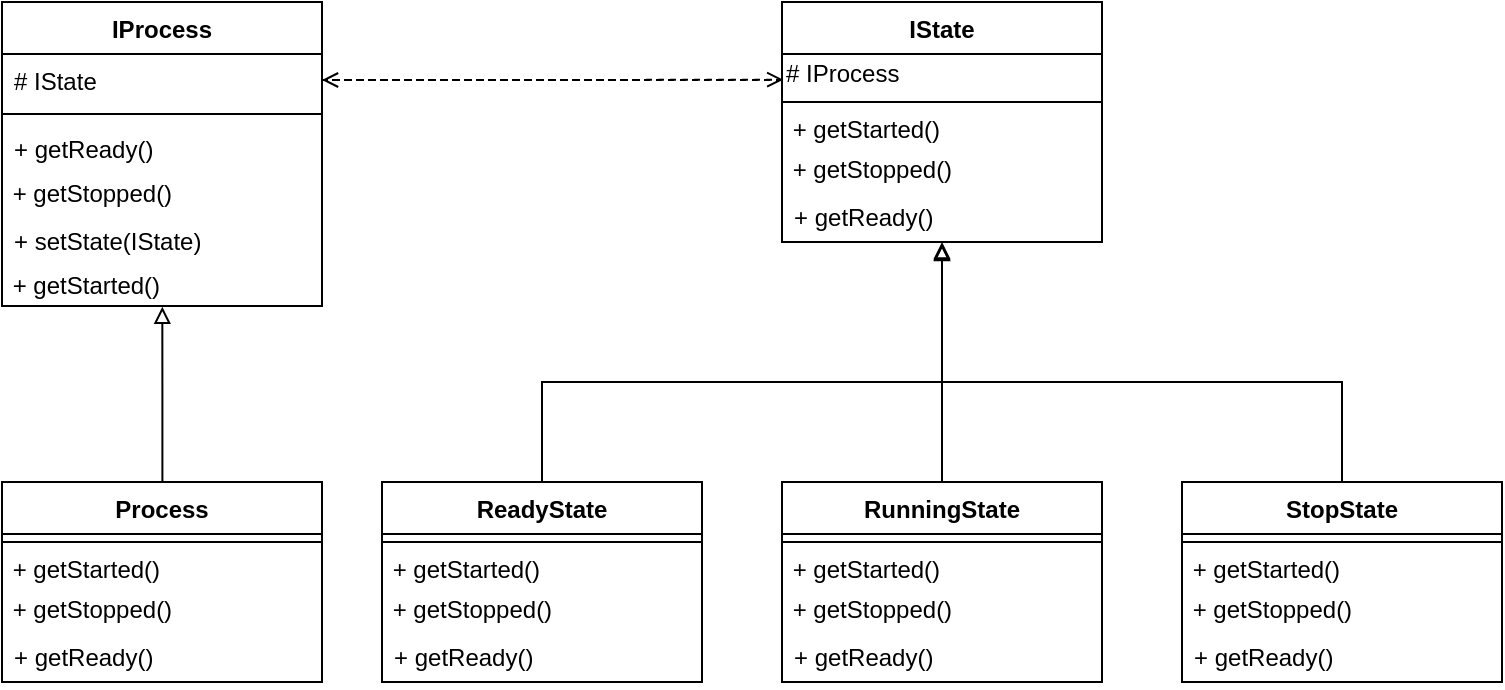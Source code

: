 <mxfile version="12.2.6" type="device" pages="1"><diagram id="rhFFMv36lpQJGS39WZro" name="Page-1"><mxGraphModel dx="927" dy="625" grid="1" gridSize="10" guides="1" tooltips="1" connect="1" arrows="1" fold="1" page="1" pageScale="1" pageWidth="827" pageHeight="1169" math="0" shadow="0"><root><mxCell id="0"/><mxCell id="1" parent="0"/><mxCell id="ILAZRnRbjSiBKJ2T9Ri_-1" value="IProcess" style="swimlane;fontStyle=1;align=center;verticalAlign=top;childLayout=stackLayout;horizontal=1;startSize=26;horizontalStack=0;resizeParent=1;resizeParentMax=0;resizeLast=0;collapsible=1;marginBottom=0;" vertex="1" parent="1"><mxGeometry x="200" y="40" width="160" height="152" as="geometry"/></mxCell><mxCell id="ILAZRnRbjSiBKJ2T9Ri_-2" value="# IState" style="text;strokeColor=none;fillColor=none;align=left;verticalAlign=top;spacingLeft=4;spacingRight=4;overflow=hidden;rotatable=0;points=[[0,0.5],[1,0.5]];portConstraint=eastwest;" vertex="1" parent="ILAZRnRbjSiBKJ2T9Ri_-1"><mxGeometry y="26" width="160" height="26" as="geometry"/></mxCell><mxCell id="ILAZRnRbjSiBKJ2T9Ri_-3" value="" style="line;strokeWidth=1;fillColor=none;align=left;verticalAlign=middle;spacingTop=-1;spacingLeft=3;spacingRight=3;rotatable=0;labelPosition=right;points=[];portConstraint=eastwest;" vertex="1" parent="ILAZRnRbjSiBKJ2T9Ri_-1"><mxGeometry y="52" width="160" height="8" as="geometry"/></mxCell><mxCell id="ILAZRnRbjSiBKJ2T9Ri_-38" value="+ getReady()" style="text;strokeColor=none;fillColor=none;align=left;verticalAlign=top;spacingLeft=4;spacingRight=4;overflow=hidden;rotatable=0;points=[[0,0.5],[1,0.5]];portConstraint=eastwest;" vertex="1" parent="ILAZRnRbjSiBKJ2T9Ri_-1"><mxGeometry y="60" width="160" height="26" as="geometry"/></mxCell><mxCell id="ILAZRnRbjSiBKJ2T9Ri_-39" value="&amp;nbsp;+ getStopped()" style="text;html=1;resizable=0;points=[];autosize=1;align=left;verticalAlign=top;spacingTop=-4;" vertex="1" parent="ILAZRnRbjSiBKJ2T9Ri_-1"><mxGeometry y="86" width="160" height="20" as="geometry"/></mxCell><mxCell id="ILAZRnRbjSiBKJ2T9Ri_-4" value="+ setState(IState)" style="text;strokeColor=none;fillColor=none;align=left;verticalAlign=top;spacingLeft=4;spacingRight=4;overflow=hidden;rotatable=0;points=[[0,0.5],[1,0.5]];portConstraint=eastwest;" vertex="1" parent="ILAZRnRbjSiBKJ2T9Ri_-1"><mxGeometry y="106" width="160" height="26" as="geometry"/></mxCell><mxCell id="ILAZRnRbjSiBKJ2T9Ri_-40" value="&amp;nbsp;+ getStarted()" style="text;html=1;resizable=0;points=[];autosize=1;align=left;verticalAlign=top;spacingTop=-4;" vertex="1" parent="ILAZRnRbjSiBKJ2T9Ri_-1"><mxGeometry y="132" width="160" height="20" as="geometry"/></mxCell><mxCell id="ILAZRnRbjSiBKJ2T9Ri_-42" style="edgeStyle=orthogonalEdgeStyle;rounded=0;orthogonalLoop=1;jettySize=auto;html=1;entryX=0.501;entryY=1.02;entryDx=0;entryDy=0;entryPerimeter=0;endArrow=block;endFill=0;" edge="1" parent="1" source="ILAZRnRbjSiBKJ2T9Ri_-6" target="ILAZRnRbjSiBKJ2T9Ri_-40"><mxGeometry relative="1" as="geometry"><Array as="points"><mxPoint x="280" y="236"/></Array></mxGeometry></mxCell><mxCell id="ILAZRnRbjSiBKJ2T9Ri_-6" value="Process" style="swimlane;fontStyle=1;align=center;verticalAlign=top;childLayout=stackLayout;horizontal=1;startSize=26;horizontalStack=0;resizeParent=1;resizeParentMax=0;resizeLast=0;collapsible=1;marginBottom=0;" vertex="1" parent="1"><mxGeometry x="200" y="280" width="160" height="100" as="geometry"/></mxCell><mxCell id="ILAZRnRbjSiBKJ2T9Ri_-8" value="" style="line;strokeWidth=1;fillColor=none;align=left;verticalAlign=middle;spacingTop=-1;spacingLeft=3;spacingRight=3;rotatable=0;labelPosition=right;points=[];portConstraint=eastwest;" vertex="1" parent="ILAZRnRbjSiBKJ2T9Ri_-6"><mxGeometry y="26" width="160" height="8" as="geometry"/></mxCell><mxCell id="ILAZRnRbjSiBKJ2T9Ri_-10" value="&amp;nbsp;+ getStarted()" style="text;html=1;resizable=0;points=[];autosize=1;align=left;verticalAlign=top;spacingTop=-4;" vertex="1" parent="ILAZRnRbjSiBKJ2T9Ri_-6"><mxGeometry y="34" width="160" height="20" as="geometry"/></mxCell><mxCell id="ILAZRnRbjSiBKJ2T9Ri_-11" value="&amp;nbsp;+ getStopped()" style="text;html=1;resizable=0;points=[];autosize=1;align=left;verticalAlign=top;spacingTop=-4;" vertex="1" parent="ILAZRnRbjSiBKJ2T9Ri_-6"><mxGeometry y="54" width="160" height="20" as="geometry"/></mxCell><mxCell id="ILAZRnRbjSiBKJ2T9Ri_-7" value="+ getReady()" style="text;strokeColor=none;fillColor=none;align=left;verticalAlign=top;spacingLeft=4;spacingRight=4;overflow=hidden;rotatable=0;points=[[0,0.5],[1,0.5]];portConstraint=eastwest;" vertex="1" parent="ILAZRnRbjSiBKJ2T9Ri_-6"><mxGeometry y="74" width="160" height="26" as="geometry"/></mxCell><mxCell id="ILAZRnRbjSiBKJ2T9Ri_-14" value="IState" style="swimlane;fontStyle=1;align=center;verticalAlign=top;childLayout=stackLayout;horizontal=1;startSize=26;horizontalStack=0;resizeParent=1;resizeParentMax=0;resizeLast=0;collapsible=1;marginBottom=0;" vertex="1" parent="1"><mxGeometry x="590" y="40" width="160" height="120" as="geometry"/></mxCell><mxCell id="ILAZRnRbjSiBKJ2T9Ri_-37" value="# IProcess" style="text;html=1;resizable=0;points=[];autosize=1;align=left;verticalAlign=top;spacingTop=-4;" vertex="1" parent="ILAZRnRbjSiBKJ2T9Ri_-14"><mxGeometry y="26" width="160" height="20" as="geometry"/></mxCell><mxCell id="ILAZRnRbjSiBKJ2T9Ri_-15" value="" style="line;strokeWidth=1;fillColor=none;align=left;verticalAlign=middle;spacingTop=-1;spacingLeft=3;spacingRight=3;rotatable=0;labelPosition=right;points=[];portConstraint=eastwest;" vertex="1" parent="ILAZRnRbjSiBKJ2T9Ri_-14"><mxGeometry y="46" width="160" height="8" as="geometry"/></mxCell><mxCell id="ILAZRnRbjSiBKJ2T9Ri_-16" value="&amp;nbsp;+ getStarted()" style="text;html=1;resizable=0;points=[];autosize=1;align=left;verticalAlign=top;spacingTop=-4;" vertex="1" parent="ILAZRnRbjSiBKJ2T9Ri_-14"><mxGeometry y="54" width="160" height="20" as="geometry"/></mxCell><mxCell id="ILAZRnRbjSiBKJ2T9Ri_-17" value="&amp;nbsp;+ getStopped()" style="text;html=1;resizable=0;points=[];autosize=1;align=left;verticalAlign=top;spacingTop=-4;" vertex="1" parent="ILAZRnRbjSiBKJ2T9Ri_-14"><mxGeometry y="74" width="160" height="20" as="geometry"/></mxCell><mxCell id="ILAZRnRbjSiBKJ2T9Ri_-18" value="+ getReady()" style="text;strokeColor=none;fillColor=none;align=left;verticalAlign=top;spacingLeft=4;spacingRight=4;overflow=hidden;rotatable=0;points=[[0,0.5],[1,0.5]];portConstraint=eastwest;" vertex="1" parent="ILAZRnRbjSiBKJ2T9Ri_-14"><mxGeometry y="94" width="160" height="26" as="geometry"/></mxCell><mxCell id="ILAZRnRbjSiBKJ2T9Ri_-34" style="edgeStyle=orthogonalEdgeStyle;rounded=0;orthogonalLoop=1;jettySize=auto;html=1;endArrow=block;endFill=0;" edge="1" parent="1" source="ILAZRnRbjSiBKJ2T9Ri_-19"><mxGeometry relative="1" as="geometry"><mxPoint x="670" y="160" as="targetPoint"/><Array as="points"><mxPoint x="670" y="160"/><mxPoint x="670" y="160"/></Array></mxGeometry></mxCell><mxCell id="ILAZRnRbjSiBKJ2T9Ri_-19" value="RunningState" style="swimlane;fontStyle=1;align=center;verticalAlign=top;childLayout=stackLayout;horizontal=1;startSize=26;horizontalStack=0;resizeParent=1;resizeParentMax=0;resizeLast=0;collapsible=1;marginBottom=0;" vertex="1" parent="1"><mxGeometry x="590" y="280" width="160" height="100" as="geometry"/></mxCell><mxCell id="ILAZRnRbjSiBKJ2T9Ri_-20" value="" style="line;strokeWidth=1;fillColor=none;align=left;verticalAlign=middle;spacingTop=-1;spacingLeft=3;spacingRight=3;rotatable=0;labelPosition=right;points=[];portConstraint=eastwest;" vertex="1" parent="ILAZRnRbjSiBKJ2T9Ri_-19"><mxGeometry y="26" width="160" height="8" as="geometry"/></mxCell><mxCell id="ILAZRnRbjSiBKJ2T9Ri_-21" value="&amp;nbsp;+ getStarted()" style="text;html=1;resizable=0;points=[];autosize=1;align=left;verticalAlign=top;spacingTop=-4;" vertex="1" parent="ILAZRnRbjSiBKJ2T9Ri_-19"><mxGeometry y="34" width="160" height="20" as="geometry"/></mxCell><mxCell id="ILAZRnRbjSiBKJ2T9Ri_-22" value="&amp;nbsp;+ getStopped()" style="text;html=1;resizable=0;points=[];autosize=1;align=left;verticalAlign=top;spacingTop=-4;" vertex="1" parent="ILAZRnRbjSiBKJ2T9Ri_-19"><mxGeometry y="54" width="160" height="20" as="geometry"/></mxCell><mxCell id="ILAZRnRbjSiBKJ2T9Ri_-23" value="+ getReady()" style="text;strokeColor=none;fillColor=none;align=left;verticalAlign=top;spacingLeft=4;spacingRight=4;overflow=hidden;rotatable=0;points=[[0,0.5],[1,0.5]];portConstraint=eastwest;" vertex="1" parent="ILAZRnRbjSiBKJ2T9Ri_-19"><mxGeometry y="74" width="160" height="26" as="geometry"/></mxCell><mxCell id="ILAZRnRbjSiBKJ2T9Ri_-36" style="edgeStyle=orthogonalEdgeStyle;rounded=0;orthogonalLoop=1;jettySize=auto;html=1;endArrow=block;endFill=0;" edge="1" parent="1" source="ILAZRnRbjSiBKJ2T9Ri_-24"><mxGeometry relative="1" as="geometry"><mxPoint x="670" y="161" as="targetPoint"/><Array as="points"><mxPoint x="870" y="230"/><mxPoint x="670" y="230"/></Array></mxGeometry></mxCell><mxCell id="ILAZRnRbjSiBKJ2T9Ri_-24" value="StopState" style="swimlane;fontStyle=1;align=center;verticalAlign=top;childLayout=stackLayout;horizontal=1;startSize=26;horizontalStack=0;resizeParent=1;resizeParentMax=0;resizeLast=0;collapsible=1;marginBottom=0;" vertex="1" parent="1"><mxGeometry x="790" y="280" width="160" height="100" as="geometry"/></mxCell><mxCell id="ILAZRnRbjSiBKJ2T9Ri_-25" value="" style="line;strokeWidth=1;fillColor=none;align=left;verticalAlign=middle;spacingTop=-1;spacingLeft=3;spacingRight=3;rotatable=0;labelPosition=right;points=[];portConstraint=eastwest;" vertex="1" parent="ILAZRnRbjSiBKJ2T9Ri_-24"><mxGeometry y="26" width="160" height="8" as="geometry"/></mxCell><mxCell id="ILAZRnRbjSiBKJ2T9Ri_-26" value="&amp;nbsp;+ getStarted()" style="text;html=1;resizable=0;points=[];autosize=1;align=left;verticalAlign=top;spacingTop=-4;" vertex="1" parent="ILAZRnRbjSiBKJ2T9Ri_-24"><mxGeometry y="34" width="160" height="20" as="geometry"/></mxCell><mxCell id="ILAZRnRbjSiBKJ2T9Ri_-27" value="&amp;nbsp;+ getStopped()" style="text;html=1;resizable=0;points=[];autosize=1;align=left;verticalAlign=top;spacingTop=-4;" vertex="1" parent="ILAZRnRbjSiBKJ2T9Ri_-24"><mxGeometry y="54" width="160" height="20" as="geometry"/></mxCell><mxCell id="ILAZRnRbjSiBKJ2T9Ri_-28" value="+ getReady()" style="text;strokeColor=none;fillColor=none;align=left;verticalAlign=top;spacingLeft=4;spacingRight=4;overflow=hidden;rotatable=0;points=[[0,0.5],[1,0.5]];portConstraint=eastwest;" vertex="1" parent="ILAZRnRbjSiBKJ2T9Ri_-24"><mxGeometry y="74" width="160" height="26" as="geometry"/></mxCell><mxCell id="ILAZRnRbjSiBKJ2T9Ri_-35" style="edgeStyle=orthogonalEdgeStyle;rounded=0;orthogonalLoop=1;jettySize=auto;html=1;endArrow=block;endFill=0;entryX=0.5;entryY=1.022;entryDx=0;entryDy=0;entryPerimeter=0;" edge="1" parent="1" source="ILAZRnRbjSiBKJ2T9Ri_-29" target="ILAZRnRbjSiBKJ2T9Ri_-18"><mxGeometry relative="1" as="geometry"><mxPoint x="660" y="160" as="targetPoint"/><Array as="points"><mxPoint x="470" y="230"/><mxPoint x="670" y="230"/></Array></mxGeometry></mxCell><mxCell id="ILAZRnRbjSiBKJ2T9Ri_-29" value="ReadyState" style="swimlane;fontStyle=1;align=center;verticalAlign=top;childLayout=stackLayout;horizontal=1;startSize=26;horizontalStack=0;resizeParent=1;resizeParentMax=0;resizeLast=0;collapsible=1;marginBottom=0;" vertex="1" parent="1"><mxGeometry x="390" y="280" width="160" height="100" as="geometry"/></mxCell><mxCell id="ILAZRnRbjSiBKJ2T9Ri_-30" value="" style="line;strokeWidth=1;fillColor=none;align=left;verticalAlign=middle;spacingTop=-1;spacingLeft=3;spacingRight=3;rotatable=0;labelPosition=right;points=[];portConstraint=eastwest;" vertex="1" parent="ILAZRnRbjSiBKJ2T9Ri_-29"><mxGeometry y="26" width="160" height="8" as="geometry"/></mxCell><mxCell id="ILAZRnRbjSiBKJ2T9Ri_-31" value="&amp;nbsp;+ getStarted()" style="text;html=1;resizable=0;points=[];autosize=1;align=left;verticalAlign=top;spacingTop=-4;" vertex="1" parent="ILAZRnRbjSiBKJ2T9Ri_-29"><mxGeometry y="34" width="160" height="20" as="geometry"/></mxCell><mxCell id="ILAZRnRbjSiBKJ2T9Ri_-32" value="&amp;nbsp;+ getStopped()" style="text;html=1;resizable=0;points=[];autosize=1;align=left;verticalAlign=top;spacingTop=-4;" vertex="1" parent="ILAZRnRbjSiBKJ2T9Ri_-29"><mxGeometry y="54" width="160" height="20" as="geometry"/></mxCell><mxCell id="ILAZRnRbjSiBKJ2T9Ri_-33" value="+ getReady()" style="text;strokeColor=none;fillColor=none;align=left;verticalAlign=top;spacingLeft=4;spacingRight=4;overflow=hidden;rotatable=0;points=[[0,0.5],[1,0.5]];portConstraint=eastwest;" vertex="1" parent="ILAZRnRbjSiBKJ2T9Ri_-29"><mxGeometry y="74" width="160" height="26" as="geometry"/></mxCell><mxCell id="ILAZRnRbjSiBKJ2T9Ri_-43" style="edgeStyle=orthogonalEdgeStyle;rounded=0;orthogonalLoop=1;jettySize=auto;html=1;entryX=0.004;entryY=0.642;entryDx=0;entryDy=0;entryPerimeter=0;endArrow=open;endFill=0;dashed=1;" edge="1" parent="1" source="ILAZRnRbjSiBKJ2T9Ri_-2" target="ILAZRnRbjSiBKJ2T9Ri_-37"><mxGeometry relative="1" as="geometry"/></mxCell><mxCell id="ILAZRnRbjSiBKJ2T9Ri_-44" style="edgeStyle=orthogonalEdgeStyle;rounded=0;orthogonalLoop=1;jettySize=auto;html=1;endArrow=open;endFill=0;dashed=1;" edge="1" parent="1" source="ILAZRnRbjSiBKJ2T9Ri_-37" target="ILAZRnRbjSiBKJ2T9Ri_-2"><mxGeometry relative="1" as="geometry"><Array as="points"><mxPoint x="530" y="79"/><mxPoint x="530" y="79"/></Array></mxGeometry></mxCell></root></mxGraphModel></diagram></mxfile>